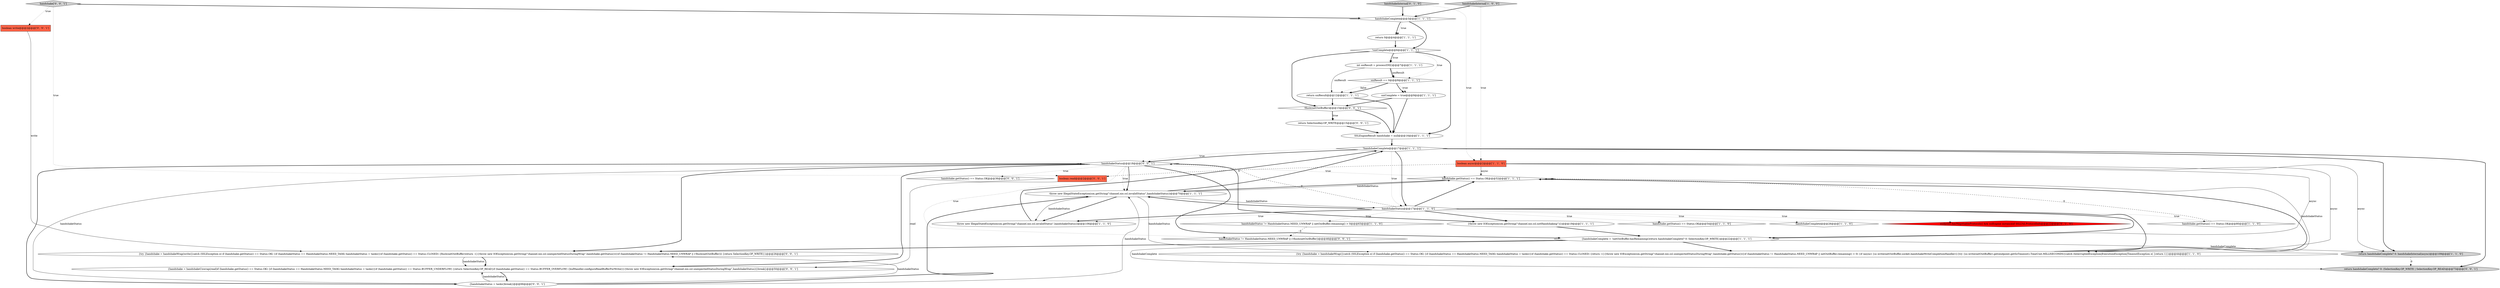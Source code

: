 digraph {
20 [style = filled, label = "return sniResult@@@12@@@['1', '1', '1']", fillcolor = white, shape = ellipse image = "AAA0AAABBB1BBB"];
30 [style = filled, label = "handshake['0', '0', '1']", fillcolor = lightgray, shape = diamond image = "AAA0AAABBB3BBB"];
34 [style = filled, label = "handshakeStatus != HandshakeStatus.NEED_UNWRAP || (!flush(netOutBuffer))@@@46@@@['0', '0', '1']", fillcolor = white, shape = diamond image = "AAA0AAABBB3BBB"];
21 [style = filled, label = "handshake.getStatus() == Status.OK@@@52@@@['1', '1', '1']", fillcolor = white, shape = diamond image = "AAA0AAABBB1BBB"];
35 [style = filled, label = "{handshake = handshakeUnwrap(read)if (handshake.getStatus() == Status.OK) {if (handshakeStatus == HandshakeStatus.NEED_TASK) handshakeStatus = tasks()}if (handshake.getStatus() == Status.BUFFER_UNDERFLOW) {return SelectionKey.OP_READ}if (handshake.getStatus() == Status.BUFFER_OVERFLOW) {bufHandler.configureReadBufferForWrite()}{throw new IOException(sm.getString(\"channel.nio.ssl.unexpectedStatusDuringWrap\",handshakeStatus))}break}@@@50@@@['0', '0', '1']", fillcolor = white, shape = ellipse image = "AAA0AAABBB3BBB"];
3 [style = filled, label = "handshakeInternal['1', '0', '0']", fillcolor = lightgray, shape = diamond image = "AAA0AAABBB1BBB"];
11 [style = filled, label = "{try {handshake = handshakeWrap()}catch (SSLException e) if (handshake.getStatus() == Status.OK) {if (handshakeStatus == HandshakeStatus.NEED_TASK) handshakeStatus = tasks()}if (handshake.getStatus() == Status.CLOSED) {return -1}{throw new IOException(sm.getString(\"channel.nio.ssl.unexpectedStatusDuringWrap\",handshake.getStatus()))}if (handshakeStatus != HandshakeStatus.NEED_UNWRAP || netOutBuffer.remaining() > 0) {if (async) {sc.write(netOutBuffer,socket,handshakeWriteCompletionHandler)}{try {sc.write(netOutBuffer).get(endpoint.getSoTimeout(),TimeUnit.MILLISECONDS)}catch (InterruptedException|ExecutionException|TimeoutException e) }return 1}}@@@44@@@['1', '1', '0']", fillcolor = white, shape = ellipse image = "AAA0AAABBB1BBB"];
17 [style = filled, label = "sniResult == 0@@@8@@@['1', '1', '1']", fillcolor = white, shape = diamond image = "AAA0AAABBB1BBB"];
19 [style = filled, label = "int sniResult = processSNI()@@@7@@@['1', '1', '1']", fillcolor = white, shape = ellipse image = "AAA0AAABBB1BBB"];
7 [style = filled, label = "handshakeStatus != HandshakeStatus.NEED_UNWRAP || netOutBuffer.remaining() > 0@@@63@@@['1', '1', '0']", fillcolor = white, shape = diamond image = "AAA0AAABBB1BBB"];
9 [style = filled, label = "handshake.getStatus() == Status.OK@@@54@@@['1', '1', '0']", fillcolor = white, shape = diamond image = "AAA0AAABBB1BBB"];
12 [style = filled, label = "handshakeComplete@@@26@@@['1', '1', '0']", fillcolor = white, shape = diamond image = "AAA0AAABBB1BBB"];
24 [style = filled, label = "endpoint.hasNegotiableProtocols() && sslEngine instanceof SSLUtil.ProtocolInfo@@@22@@@['0', '1', '0']", fillcolor = red, shape = diamond image = "AAA1AAABBB2BBB"];
22 [style = filled, label = "handshakeComplete@@@3@@@['1', '1', '1']", fillcolor = white, shape = diamond image = "AAA0AAABBB1BBB"];
25 [style = filled, label = "return SelectionKey.OP_WRITE@@@15@@@['0', '0', '1']", fillcolor = white, shape = ellipse image = "AAA0AAABBB3BBB"];
32 [style = filled, label = "handshakeStatus@@@18@@@['0', '0', '1']", fillcolor = white, shape = diamond image = "AAA0AAABBB3BBB"];
5 [style = filled, label = "return 0@@@4@@@['1', '1', '1']", fillcolor = white, shape = ellipse image = "AAA0AAABBB1BBB"];
27 [style = filled, label = "boolean read@@@2@@@['0', '0', '1']", fillcolor = tomato, shape = box image = "AAA0AAABBB3BBB"];
6 [style = filled, label = "sniComplete = true@@@9@@@['1', '1', '1']", fillcolor = white, shape = ellipse image = "AAA0AAABBB1BBB"];
2 [style = filled, label = "{throw new IOException(sm.getString(\"channel.nio.ssl.notHandshaking\"))}@@@19@@@['1', '1', '1']", fillcolor = white, shape = ellipse image = "AAA0AAABBB1BBB"];
15 [style = filled, label = "SSLEngineResult handshake = null@@@16@@@['1', '1', '1']", fillcolor = white, shape = ellipse image = "AAA0AAABBB1BBB"];
36 [style = filled, label = "{handshakeStatus = tasks()break}@@@66@@@['0', '0', '1']", fillcolor = white, shape = ellipse image = "AAA0AAABBB3BBB"];
23 [style = filled, label = "handshakeInternal['0', '1', '0']", fillcolor = lightgray, shape = diamond image = "AAA0AAABBB2BBB"];
0 [style = filled, label = "{handshakeComplete = !netOutBuffer.hasRemaining()return handshakeComplete? 0: SelectionKey.OP_WRITE}@@@22@@@['1', '1', '1']", fillcolor = white, shape = ellipse image = "AAA0AAABBB1BBB"];
16 [style = filled, label = "return handshakeComplete? 0: handshakeInternal(async)@@@109@@@['1', '1', '0']", fillcolor = lightgray, shape = ellipse image = "AAA0AAABBB1BBB"];
1 [style = filled, label = "handshakeStatus@@@17@@@['1', '1', '0']", fillcolor = white, shape = diamond image = "AAA0AAABBB1BBB"];
10 [style = filled, label = "throw new IllegalStateException(sm.getString(\"channel.nio.ssl.invalidStatus\",handshakeStatus))@@@70@@@['1', '1', '1']", fillcolor = white, shape = ellipse image = "AAA0AAABBB1BBB"];
14 [style = filled, label = "throw new IllegalStateException(sm.getString(\"channel.nio.ssl.invalidStatus\",handshakeStatus))@@@106@@@['1', '1', '0']", fillcolor = white, shape = ellipse image = "AAA0AAABBB1BBB"];
13 [style = filled, label = "boolean async@@@2@@@['1', '1', '0']", fillcolor = tomato, shape = box image = "AAA0AAABBB1BBB"];
8 [style = filled, label = "!handshakeComplete@@@17@@@['1', '1', '1']", fillcolor = white, shape = diamond image = "AAA0AAABBB1BBB"];
33 [style = filled, label = "return handshakeComplete? 0: (SelectionKey.OP_WRITE | SelectionKey.OP_READ)@@@73@@@['0', '0', '1']", fillcolor = lightgray, shape = ellipse image = "AAA0AAABBB3BBB"];
28 [style = filled, label = "handshake.getStatus() == Status.OK@@@36@@@['0', '0', '1']", fillcolor = white, shape = diamond image = "AAA0AAABBB3BBB"];
4 [style = filled, label = "!sniComplete@@@6@@@['1', '1', '1']", fillcolor = white, shape = diamond image = "AAA0AAABBB1BBB"];
26 [style = filled, label = "boolean write@@@2@@@['0', '0', '1']", fillcolor = tomato, shape = box image = "AAA0AAABBB3BBB"];
31 [style = filled, label = "!flush(netOutBuffer)@@@15@@@['0', '0', '1']", fillcolor = white, shape = diamond image = "AAA0AAABBB3BBB"];
18 [style = filled, label = "handshake.getStatus() == Status.OK@@@80@@@['1', '1', '0']", fillcolor = white, shape = diamond image = "AAA0AAABBB1BBB"];
29 [style = filled, label = "{try {handshake = handshakeWrap(write)}catch (SSLException e) if (handshake.getStatus() == Status.OK) {if (handshakeStatus == HandshakeStatus.NEED_TASK) handshakeStatus = tasks()}if (handshake.getStatus() == Status.CLOSED) {flush(netOutBuffer)return -1}{throw new IOException(sm.getString(\"channel.nio.ssl.unexpectedStatusDuringWrap\",handshake.getStatus()))}if (handshakeStatus != HandshakeStatus.NEED_UNWRAP || (!flush(netOutBuffer))) {return SelectionKey.OP_WRITE}}@@@26@@@['0', '0', '1']", fillcolor = white, shape = ellipse image = "AAA0AAABBB3BBB"];
32->35 [style = bold, label=""];
8->16 [style = bold, label=""];
21->10 [style = bold, label=""];
0->33 [style = solid, label="handshakeComplete"];
32->28 [style = dotted, label="true"];
17->6 [style = dotted, label="true"];
26->29 [style = solid, label="write"];
32->0 [style = bold, label=""];
4->15 [style = bold, label=""];
10->21 [style = solid, label="handshakeStatus"];
10->1 [style = solid, label="handshakeStatus"];
22->4 [style = bold, label=""];
8->1 [style = bold, label=""];
23->22 [style = bold, label=""];
10->8 [style = bold, label=""];
1->21 [style = bold, label=""];
18->21 [style = dashed, label="0"];
1->12 [style = dotted, label="true"];
10->11 [style = solid, label="handshakeStatus"];
0->16 [style = solid, label="handshakeComplete"];
25->15 [style = bold, label=""];
16->33 [style = dashed, label="0"];
4->17 [style = dotted, label="true"];
20->15 [style = bold, label=""];
7->34 [style = dashed, label="0"];
17->20 [style = bold, label=""];
31->25 [style = dotted, label="true"];
10->14 [style = bold, label=""];
36->29 [style = solid, label="handshakeStatus"];
4->19 [style = bold, label=""];
0->29 [style = bold, label=""];
20->31 [style = bold, label=""];
1->0 [style = bold, label=""];
22->5 [style = bold, label=""];
32->10 [style = bold, label=""];
1->11 [style = bold, label=""];
1->18 [style = dotted, label="true"];
32->36 [style = bold, label=""];
13->11 [style = solid, label="async"];
14->8 [style = bold, label=""];
29->35 [style = bold, label=""];
27->35 [style = solid, label="read"];
19->17 [style = solid, label="sniResult"];
8->33 [style = bold, label=""];
13->21 [style = solid, label="async"];
31->25 [style = bold, label=""];
32->34 [style = dotted, label="true"];
17->6 [style = bold, label=""];
11->21 [style = bold, label=""];
0->11 [style = bold, label=""];
19->17 [style = bold, label=""];
1->32 [style = dashed, label="0"];
13->16 [style = solid, label="async"];
6->15 [style = bold, label=""];
22->5 [style = dotted, label="true"];
4->31 [style = bold, label=""];
36->32 [style = solid, label="handshakeStatus"];
2->0 [style = bold, label=""];
36->35 [style = solid, label="handshakeStatus"];
13->27 [style = dashed, label="0"];
1->9 [style = dotted, label="true"];
23->13 [style = dotted, label="true"];
5->4 [style = bold, label=""];
29->35 [style = solid, label="handshakeStatus"];
1->2 [style = bold, label=""];
32->10 [style = dotted, label="true"];
15->8 [style = bold, label=""];
3->13 [style = dotted, label="true"];
4->19 [style = dotted, label="true"];
36->10 [style = bold, label=""];
17->20 [style = dotted, label="false"];
30->22 [style = bold, label=""];
32->21 [style = dotted, label="true"];
8->32 [style = bold, label=""];
30->27 [style = dotted, label="true"];
1->24 [style = dotted, label="true"];
30->26 [style = dotted, label="true"];
1->14 [style = dotted, label="true"];
8->32 [style = dotted, label="true"];
3->22 [style = bold, label=""];
31->15 [style = bold, label=""];
32->2 [style = bold, label=""];
1->7 [style = dotted, label="true"];
32->29 [style = bold, label=""];
8->1 [style = dotted, label="true"];
6->31 [style = bold, label=""];
13->0 [style = solid, label="async"];
36->10 [style = solid, label="handshakeStatus"];
11->21 [style = solid, label="handshakeStatus"];
1->14 [style = bold, label=""];
10->14 [style = solid, label="handshakeStatus"];
35->36 [style = bold, label=""];
1->10 [style = bold, label=""];
19->20 [style = solid, label="sniResult"];
}
